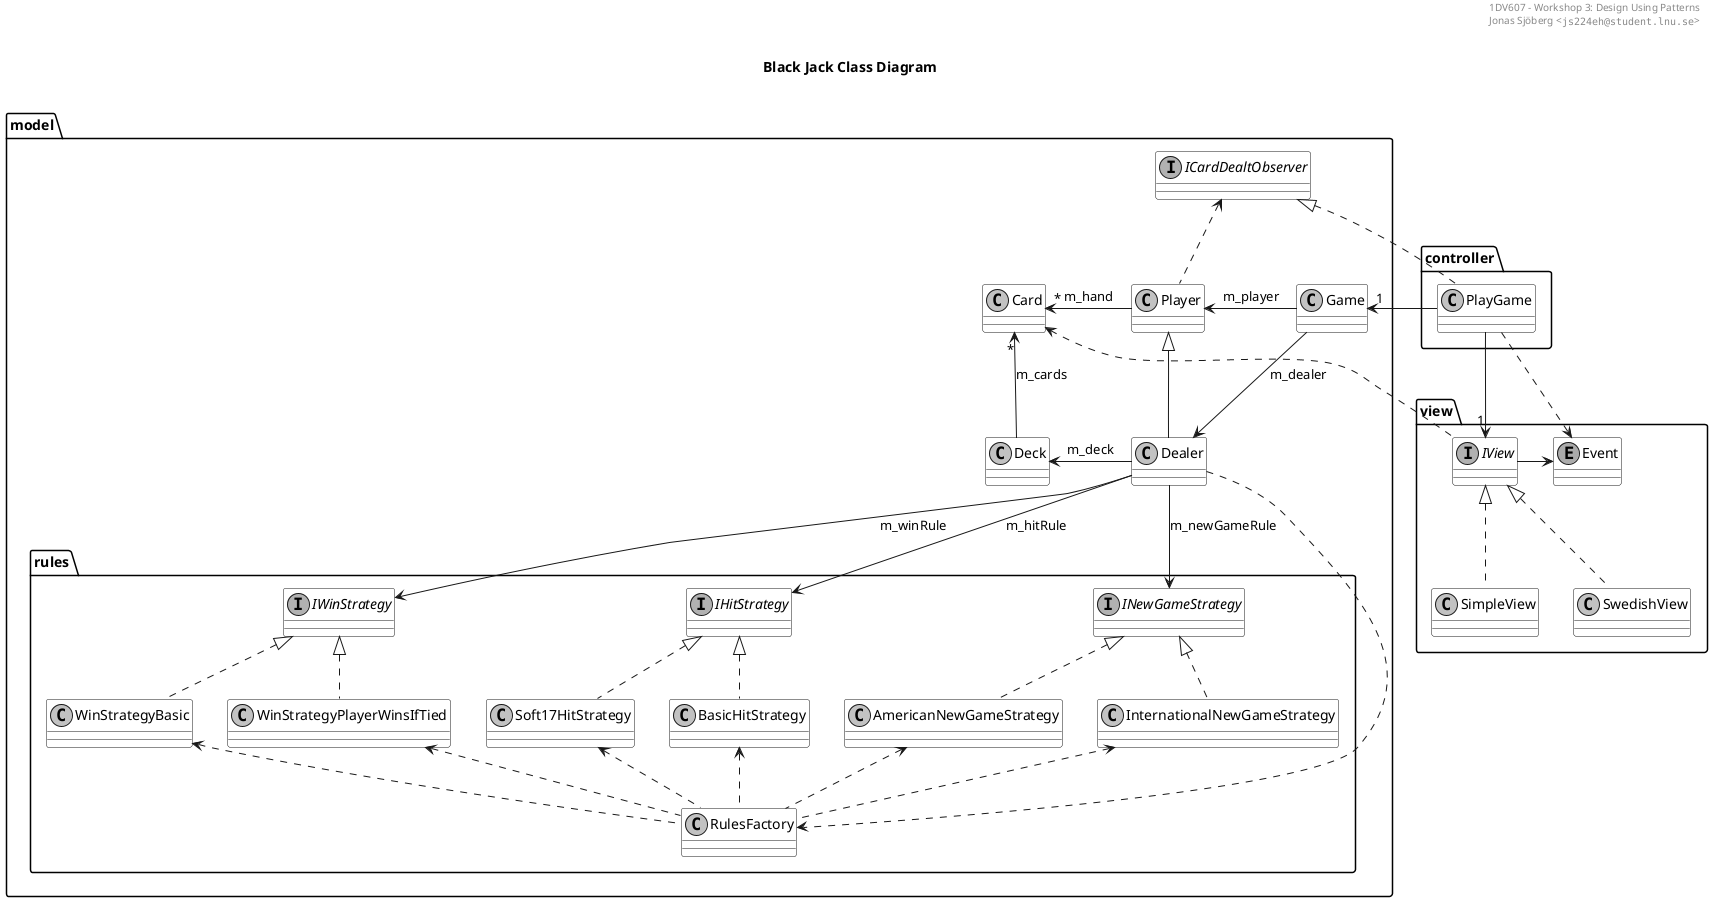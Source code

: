 ' ~~~~~~~~~~~~~~~~~~~~~~~~~~~~~~~~~~~~~~~~~~~~~~~~~~~~~~
' 1DV607 -- Object-Oriented Design and Analysis with UML
' Workshop 3: Design Using Patterns
' ~~~~~~~~~~~~~~~~~~~~~~~~~~~~~~~~~~~~~~~~~~~~~~~~~~~~~~
' Created by Jonas Sjöberg (js224eh) on 2017-10-27.
' Linnaeus University
' ""js224eh@student.lnu.se""
' ""http://www.jonasjberg.com""
' ""https://github.com/jonasjberg""

@startuml
' ______________________________________________________________________________
' ____ CONFIGURATION OPTIONS ___________________________________________________
' debug flag creates a 'svek.dot' and 'svek.svg' file in ~/
' !pragma svek_trace on
' allow_mixing

skinparam {
    monochrome true
    'backgroundColor transparent
    classBackgroundColor transparent
'    style strictuml
}

' ______________________________________________________________________________
' ____ CLASS DIAGRAM ___________________________________________________________

header
1DV607 - Workshop 3: Design Using Patterns
Jonas Sjöberg <""js224eh@student.lnu.se"">
end header

title \nBlack Jack Class Diagram\n

package controller {
    class PlayGame
}

package view {
    interface IView

    class SimpleView
    class SwedishView

    IView <|.. SimpleView
    IView <|.. SwedishView

    enum Event

    IView -> Event
}

package model {
    together {
        class Game

        class Player
        class Dealer

        class Card
        class Deck
    }

    Card "*" <- Player : m_hand
    Player <- Game : m_player
    Game --> Dealer : m_dealer

    Card "*" <-- Deck : m_cards
    Dealer -> Deck : m_deck
    Dealer --|> Player


    interface ICardDealtObserver
    ICardDealtObserver <|.. PlayGame
    ICardDealtObserver <.. Player

    package rules {
        interface IHitStrategy
        class BasicHitStrategy
        class Soft17HitStrategy

        IHitStrategy <|.. BasicHitStrategy
        IHitStrategy <|.. Soft17HitStrategy

        interface INewGameStrategy
        class AmericanNewGameStrategy
        class InternationalNewGameStrategy

        INewGameStrategy <|.. AmericanNewGameStrategy
        INewGameStrategy <|.. InternationalNewGameStrategy

        class RulesFactory
        BasicHitStrategy <.. RulesFactory
        AmericanNewGameStrategy <.. RulesFactory
        InternationalNewGameStrategy <.. RulesFactory
        Soft17HitStrategy <.. RulesFactory
        WinStrategyBasic <.. RulesFactory
        WinStrategyPlayerWinsIfTied <.. RulesFactory

        interface IWinStrategy
        class WinStrategyBasic
        class WinStrategyPlayerWinsIfTied

        IWinStrategy <|.. WinStrategyBasic
        IWinStrategy <|.. WinStrategyPlayerWinsIfTied
    }

    Dealer --> IHitStrategy : m_hitRule
    Dealer --> INewGameStrategy : m_newGameRule
    Dealer ..> RulesFactory

    Dealer --> IWinStrategy : m_winRule
}

PlayGame --> "1" Game
IView "1" <-- PlayGame
Card <.. IView

PlayGame ..> Event


@enduml

